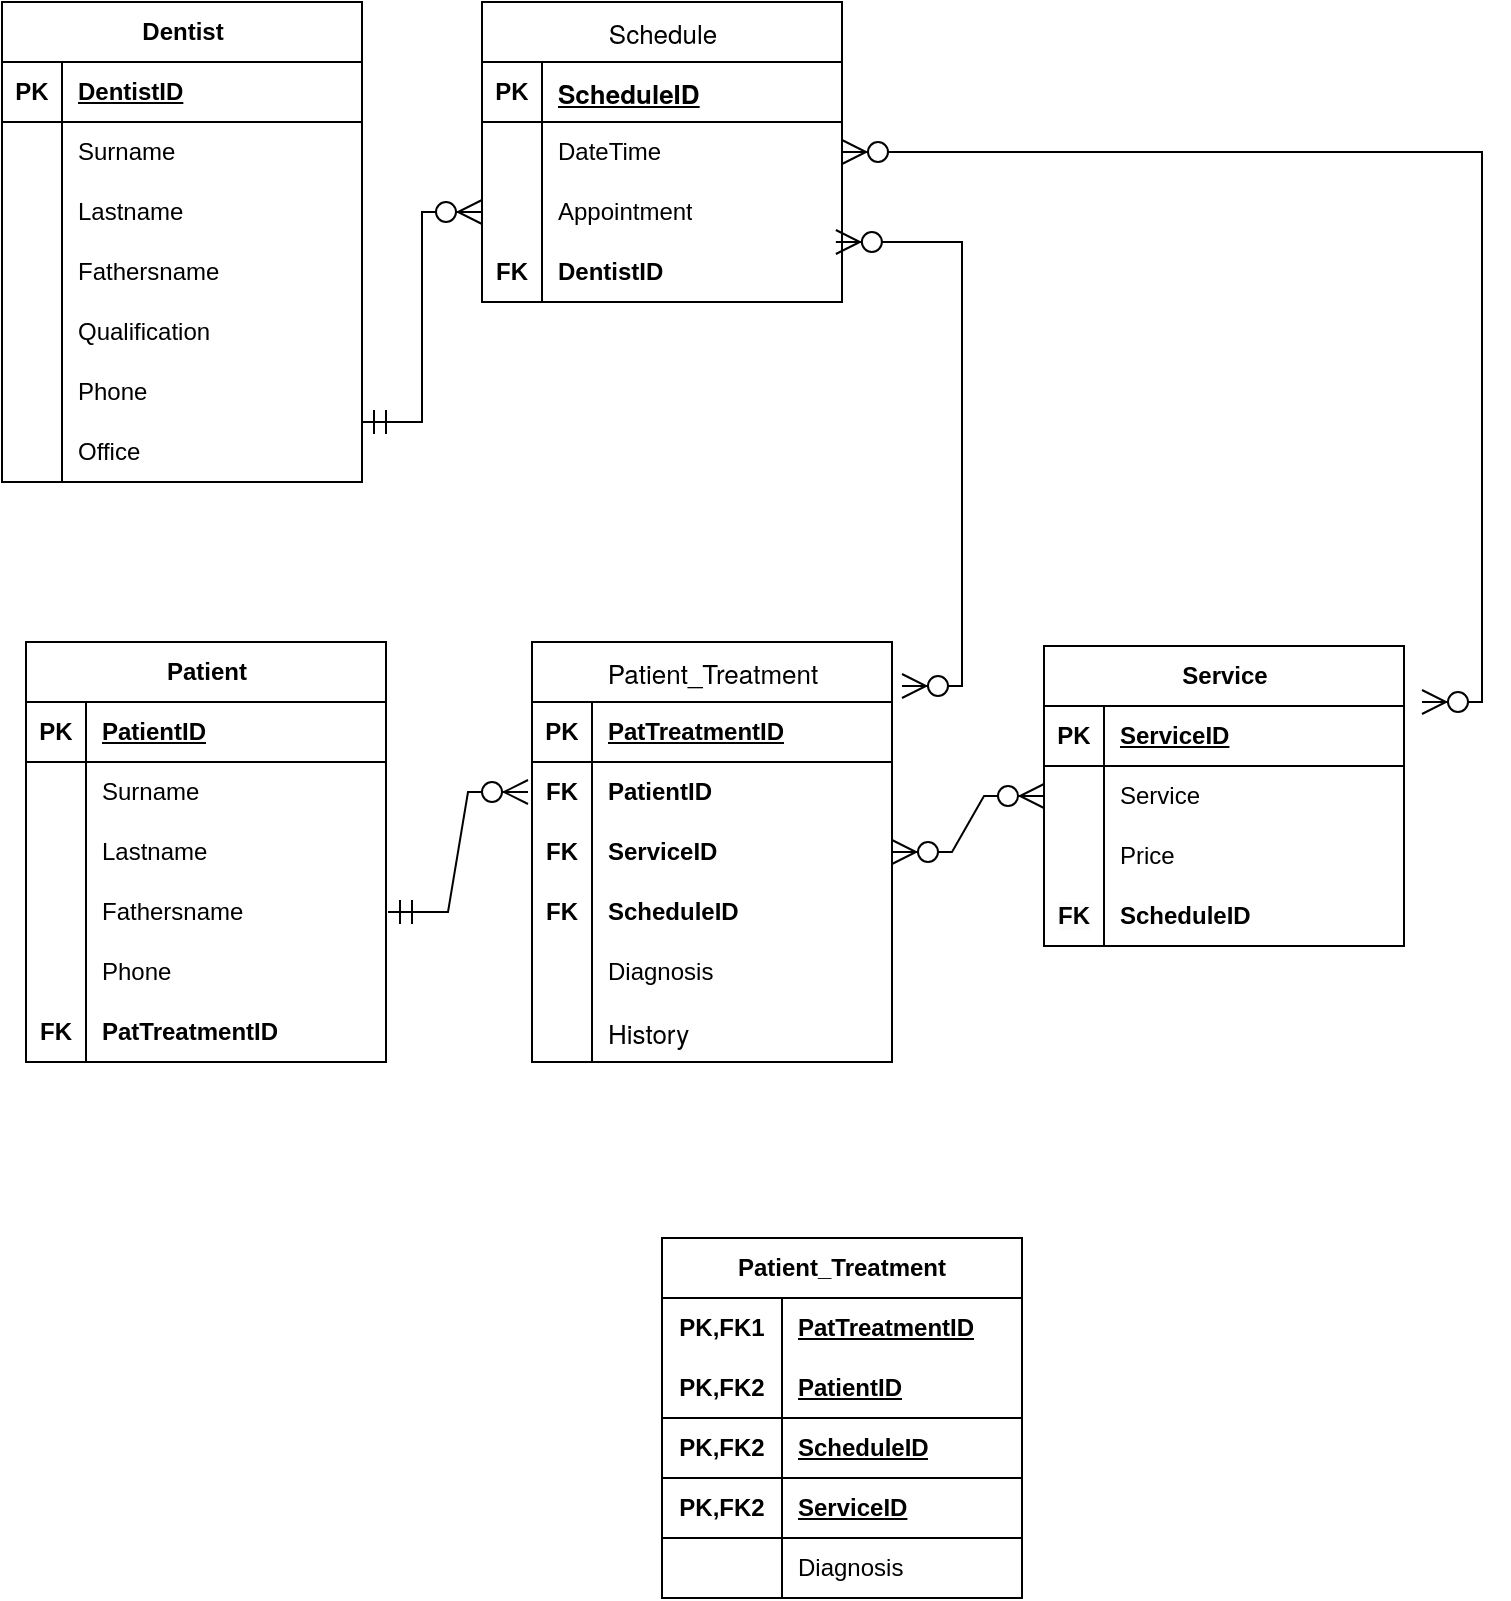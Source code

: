 <mxfile version="22.0.4" type="github">
  <diagram name="Страница — 1" id="Ebe-Ahr33CRT_PgTMFy0">
    <mxGraphModel dx="784" dy="837" grid="1" gridSize="10" guides="1" tooltips="1" connect="1" arrows="1" fold="1" page="1" pageScale="1" pageWidth="827" pageHeight="1169" math="0" shadow="0">
      <root>
        <mxCell id="0" />
        <mxCell id="1" parent="0" />
        <mxCell id="jtvcUQ_HXfBzTK0CQFtb-1" value="Dentist" style="shape=table;startSize=30;container=1;collapsible=1;childLayout=tableLayout;fixedRows=1;rowLines=0;fontStyle=1;align=center;resizeLast=1;html=1;" parent="1" vertex="1">
          <mxGeometry x="50" y="40" width="180" height="240" as="geometry" />
        </mxCell>
        <mxCell id="jtvcUQ_HXfBzTK0CQFtb-2" value="" style="shape=tableRow;horizontal=0;startSize=0;swimlaneHead=0;swimlaneBody=0;fillColor=none;collapsible=0;dropTarget=0;points=[[0,0.5],[1,0.5]];portConstraint=eastwest;top=0;left=0;right=0;bottom=1;" parent="jtvcUQ_HXfBzTK0CQFtb-1" vertex="1">
          <mxGeometry y="30" width="180" height="30" as="geometry" />
        </mxCell>
        <mxCell id="jtvcUQ_HXfBzTK0CQFtb-3" value="PK" style="shape=partialRectangle;connectable=0;fillColor=none;top=0;left=0;bottom=0;right=0;fontStyle=1;overflow=hidden;whiteSpace=wrap;html=1;" parent="jtvcUQ_HXfBzTK0CQFtb-2" vertex="1">
          <mxGeometry width="30" height="30" as="geometry">
            <mxRectangle width="30" height="30" as="alternateBounds" />
          </mxGeometry>
        </mxCell>
        <mxCell id="jtvcUQ_HXfBzTK0CQFtb-4" value="DentistID" style="shape=partialRectangle;connectable=0;fillColor=none;top=0;left=0;bottom=0;right=0;align=left;spacingLeft=6;fontStyle=5;overflow=hidden;whiteSpace=wrap;html=1;" parent="jtvcUQ_HXfBzTK0CQFtb-2" vertex="1">
          <mxGeometry x="30" width="150" height="30" as="geometry">
            <mxRectangle width="150" height="30" as="alternateBounds" />
          </mxGeometry>
        </mxCell>
        <mxCell id="jtvcUQ_HXfBzTK0CQFtb-5" value="" style="shape=tableRow;horizontal=0;startSize=0;swimlaneHead=0;swimlaneBody=0;fillColor=none;collapsible=0;dropTarget=0;points=[[0,0.5],[1,0.5]];portConstraint=eastwest;top=0;left=0;right=0;bottom=0;" parent="jtvcUQ_HXfBzTK0CQFtb-1" vertex="1">
          <mxGeometry y="60" width="180" height="30" as="geometry" />
        </mxCell>
        <mxCell id="jtvcUQ_HXfBzTK0CQFtb-6" value="" style="shape=partialRectangle;connectable=0;fillColor=none;top=0;left=0;bottom=0;right=0;editable=1;overflow=hidden;whiteSpace=wrap;html=1;" parent="jtvcUQ_HXfBzTK0CQFtb-5" vertex="1">
          <mxGeometry width="30" height="30" as="geometry">
            <mxRectangle width="30" height="30" as="alternateBounds" />
          </mxGeometry>
        </mxCell>
        <mxCell id="jtvcUQ_HXfBzTK0CQFtb-7" value="Surname" style="shape=partialRectangle;connectable=0;fillColor=none;top=0;left=0;bottom=0;right=0;align=left;spacingLeft=6;overflow=hidden;whiteSpace=wrap;html=1;" parent="jtvcUQ_HXfBzTK0CQFtb-5" vertex="1">
          <mxGeometry x="30" width="150" height="30" as="geometry">
            <mxRectangle width="150" height="30" as="alternateBounds" />
          </mxGeometry>
        </mxCell>
        <mxCell id="jtvcUQ_HXfBzTK0CQFtb-8" value="" style="shape=tableRow;horizontal=0;startSize=0;swimlaneHead=0;swimlaneBody=0;fillColor=none;collapsible=0;dropTarget=0;points=[[0,0.5],[1,0.5]];portConstraint=eastwest;top=0;left=0;right=0;bottom=0;" parent="jtvcUQ_HXfBzTK0CQFtb-1" vertex="1">
          <mxGeometry y="90" width="180" height="30" as="geometry" />
        </mxCell>
        <mxCell id="jtvcUQ_HXfBzTK0CQFtb-9" value="" style="shape=partialRectangle;connectable=0;fillColor=none;top=0;left=0;bottom=0;right=0;editable=1;overflow=hidden;whiteSpace=wrap;html=1;" parent="jtvcUQ_HXfBzTK0CQFtb-8" vertex="1">
          <mxGeometry width="30" height="30" as="geometry">
            <mxRectangle width="30" height="30" as="alternateBounds" />
          </mxGeometry>
        </mxCell>
        <mxCell id="jtvcUQ_HXfBzTK0CQFtb-10" value="Lastname" style="shape=partialRectangle;connectable=0;fillColor=none;top=0;left=0;bottom=0;right=0;align=left;spacingLeft=6;overflow=hidden;whiteSpace=wrap;html=1;" parent="jtvcUQ_HXfBzTK0CQFtb-8" vertex="1">
          <mxGeometry x="30" width="150" height="30" as="geometry">
            <mxRectangle width="150" height="30" as="alternateBounds" />
          </mxGeometry>
        </mxCell>
        <mxCell id="jtvcUQ_HXfBzTK0CQFtb-11" value="" style="shape=tableRow;horizontal=0;startSize=0;swimlaneHead=0;swimlaneBody=0;fillColor=none;collapsible=0;dropTarget=0;points=[[0,0.5],[1,0.5]];portConstraint=eastwest;top=0;left=0;right=0;bottom=0;" parent="jtvcUQ_HXfBzTK0CQFtb-1" vertex="1">
          <mxGeometry y="120" width="180" height="30" as="geometry" />
        </mxCell>
        <mxCell id="jtvcUQ_HXfBzTK0CQFtb-12" value="" style="shape=partialRectangle;connectable=0;fillColor=none;top=0;left=0;bottom=0;right=0;editable=1;overflow=hidden;whiteSpace=wrap;html=1;" parent="jtvcUQ_HXfBzTK0CQFtb-11" vertex="1">
          <mxGeometry width="30" height="30" as="geometry">
            <mxRectangle width="30" height="30" as="alternateBounds" />
          </mxGeometry>
        </mxCell>
        <mxCell id="jtvcUQ_HXfBzTK0CQFtb-13" value="Fathersname" style="shape=partialRectangle;connectable=0;fillColor=none;top=0;left=0;bottom=0;right=0;align=left;spacingLeft=6;overflow=hidden;whiteSpace=wrap;html=1;" parent="jtvcUQ_HXfBzTK0CQFtb-11" vertex="1">
          <mxGeometry x="30" width="150" height="30" as="geometry">
            <mxRectangle width="150" height="30" as="alternateBounds" />
          </mxGeometry>
        </mxCell>
        <mxCell id="jtvcUQ_HXfBzTK0CQFtb-14" value="" style="shape=tableRow;horizontal=0;startSize=0;swimlaneHead=0;swimlaneBody=0;fillColor=none;collapsible=0;dropTarget=0;points=[[0,0.5],[1,0.5]];portConstraint=eastwest;top=0;left=0;right=0;bottom=0;" parent="jtvcUQ_HXfBzTK0CQFtb-1" vertex="1">
          <mxGeometry y="150" width="180" height="30" as="geometry" />
        </mxCell>
        <mxCell id="jtvcUQ_HXfBzTK0CQFtb-15" value="" style="shape=partialRectangle;connectable=0;fillColor=none;top=0;left=0;bottom=0;right=0;editable=1;overflow=hidden;whiteSpace=wrap;html=1;" parent="jtvcUQ_HXfBzTK0CQFtb-14" vertex="1">
          <mxGeometry width="30" height="30" as="geometry">
            <mxRectangle width="30" height="30" as="alternateBounds" />
          </mxGeometry>
        </mxCell>
        <mxCell id="jtvcUQ_HXfBzTK0CQFtb-16" value="Qualification" style="shape=partialRectangle;connectable=0;fillColor=none;top=0;left=0;bottom=0;right=0;align=left;spacingLeft=6;overflow=hidden;whiteSpace=wrap;html=1;" parent="jtvcUQ_HXfBzTK0CQFtb-14" vertex="1">
          <mxGeometry x="30" width="150" height="30" as="geometry">
            <mxRectangle width="150" height="30" as="alternateBounds" />
          </mxGeometry>
        </mxCell>
        <mxCell id="jtvcUQ_HXfBzTK0CQFtb-33" value="" style="shape=tableRow;horizontal=0;startSize=0;swimlaneHead=0;swimlaneBody=0;fillColor=none;collapsible=0;dropTarget=0;points=[[0,0.5],[1,0.5]];portConstraint=eastwest;top=0;left=0;right=0;bottom=0;" parent="jtvcUQ_HXfBzTK0CQFtb-1" vertex="1">
          <mxGeometry y="180" width="180" height="30" as="geometry" />
        </mxCell>
        <mxCell id="jtvcUQ_HXfBzTK0CQFtb-34" value="" style="shape=partialRectangle;connectable=0;fillColor=none;top=0;left=0;bottom=0;right=0;editable=1;overflow=hidden;whiteSpace=wrap;html=1;" parent="jtvcUQ_HXfBzTK0CQFtb-33" vertex="1">
          <mxGeometry width="30" height="30" as="geometry">
            <mxRectangle width="30" height="30" as="alternateBounds" />
          </mxGeometry>
        </mxCell>
        <mxCell id="jtvcUQ_HXfBzTK0CQFtb-35" value="Phone" style="shape=partialRectangle;connectable=0;fillColor=none;top=0;left=0;bottom=0;right=0;align=left;spacingLeft=6;overflow=hidden;whiteSpace=wrap;html=1;" parent="jtvcUQ_HXfBzTK0CQFtb-33" vertex="1">
          <mxGeometry x="30" width="150" height="30" as="geometry">
            <mxRectangle width="150" height="30" as="alternateBounds" />
          </mxGeometry>
        </mxCell>
        <mxCell id="jtvcUQ_HXfBzTK0CQFtb-49" value="" style="shape=tableRow;horizontal=0;startSize=0;swimlaneHead=0;swimlaneBody=0;fillColor=none;collapsible=0;dropTarget=0;points=[[0,0.5],[1,0.5]];portConstraint=eastwest;top=0;left=0;right=0;bottom=0;" parent="jtvcUQ_HXfBzTK0CQFtb-1" vertex="1">
          <mxGeometry y="210" width="180" height="30" as="geometry" />
        </mxCell>
        <mxCell id="jtvcUQ_HXfBzTK0CQFtb-50" value="" style="shape=partialRectangle;connectable=0;fillColor=none;top=0;left=0;bottom=0;right=0;editable=1;overflow=hidden;whiteSpace=wrap;html=1;" parent="jtvcUQ_HXfBzTK0CQFtb-49" vertex="1">
          <mxGeometry width="30" height="30" as="geometry">
            <mxRectangle width="30" height="30" as="alternateBounds" />
          </mxGeometry>
        </mxCell>
        <mxCell id="jtvcUQ_HXfBzTK0CQFtb-51" value="Office" style="shape=partialRectangle;connectable=0;fillColor=none;top=0;left=0;bottom=0;right=0;align=left;spacingLeft=6;overflow=hidden;whiteSpace=wrap;html=1;" parent="jtvcUQ_HXfBzTK0CQFtb-49" vertex="1">
          <mxGeometry x="30" width="150" height="30" as="geometry">
            <mxRectangle width="150" height="30" as="alternateBounds" />
          </mxGeometry>
        </mxCell>
        <mxCell id="jtvcUQ_HXfBzTK0CQFtb-52" value="Patient" style="shape=table;startSize=30;container=1;collapsible=1;childLayout=tableLayout;fixedRows=1;rowLines=0;fontStyle=1;align=center;resizeLast=1;html=1;" parent="1" vertex="1">
          <mxGeometry x="62" y="360" width="180" height="210" as="geometry" />
        </mxCell>
        <mxCell id="jtvcUQ_HXfBzTK0CQFtb-53" value="" style="shape=tableRow;horizontal=0;startSize=0;swimlaneHead=0;swimlaneBody=0;fillColor=none;collapsible=0;dropTarget=0;points=[[0,0.5],[1,0.5]];portConstraint=eastwest;top=0;left=0;right=0;bottom=1;" parent="jtvcUQ_HXfBzTK0CQFtb-52" vertex="1">
          <mxGeometry y="30" width="180" height="30" as="geometry" />
        </mxCell>
        <mxCell id="jtvcUQ_HXfBzTK0CQFtb-54" value="PK" style="shape=partialRectangle;connectable=0;fillColor=none;top=0;left=0;bottom=0;right=0;fontStyle=1;overflow=hidden;whiteSpace=wrap;html=1;" parent="jtvcUQ_HXfBzTK0CQFtb-53" vertex="1">
          <mxGeometry width="30" height="30" as="geometry">
            <mxRectangle width="30" height="30" as="alternateBounds" />
          </mxGeometry>
        </mxCell>
        <mxCell id="jtvcUQ_HXfBzTK0CQFtb-55" value="PatientID" style="shape=partialRectangle;connectable=0;fillColor=none;top=0;left=0;bottom=0;right=0;align=left;spacingLeft=6;fontStyle=5;overflow=hidden;whiteSpace=wrap;html=1;" parent="jtvcUQ_HXfBzTK0CQFtb-53" vertex="1">
          <mxGeometry x="30" width="150" height="30" as="geometry">
            <mxRectangle width="150" height="30" as="alternateBounds" />
          </mxGeometry>
        </mxCell>
        <mxCell id="jtvcUQ_HXfBzTK0CQFtb-56" value="" style="shape=tableRow;horizontal=0;startSize=0;swimlaneHead=0;swimlaneBody=0;fillColor=none;collapsible=0;dropTarget=0;points=[[0,0.5],[1,0.5]];portConstraint=eastwest;top=0;left=0;right=0;bottom=0;" parent="jtvcUQ_HXfBzTK0CQFtb-52" vertex="1">
          <mxGeometry y="60" width="180" height="30" as="geometry" />
        </mxCell>
        <mxCell id="jtvcUQ_HXfBzTK0CQFtb-57" value="" style="shape=partialRectangle;connectable=0;fillColor=none;top=0;left=0;bottom=0;right=0;editable=1;overflow=hidden;whiteSpace=wrap;html=1;" parent="jtvcUQ_HXfBzTK0CQFtb-56" vertex="1">
          <mxGeometry width="30" height="30" as="geometry">
            <mxRectangle width="30" height="30" as="alternateBounds" />
          </mxGeometry>
        </mxCell>
        <mxCell id="jtvcUQ_HXfBzTK0CQFtb-58" value="Surname" style="shape=partialRectangle;connectable=0;fillColor=none;top=0;left=0;bottom=0;right=0;align=left;spacingLeft=6;overflow=hidden;whiteSpace=wrap;html=1;" parent="jtvcUQ_HXfBzTK0CQFtb-56" vertex="1">
          <mxGeometry x="30" width="150" height="30" as="geometry">
            <mxRectangle width="150" height="30" as="alternateBounds" />
          </mxGeometry>
        </mxCell>
        <mxCell id="jtvcUQ_HXfBzTK0CQFtb-59" value="" style="shape=tableRow;horizontal=0;startSize=0;swimlaneHead=0;swimlaneBody=0;fillColor=none;collapsible=0;dropTarget=0;points=[[0,0.5],[1,0.5]];portConstraint=eastwest;top=0;left=0;right=0;bottom=0;" parent="jtvcUQ_HXfBzTK0CQFtb-52" vertex="1">
          <mxGeometry y="90" width="180" height="30" as="geometry" />
        </mxCell>
        <mxCell id="jtvcUQ_HXfBzTK0CQFtb-60" value="" style="shape=partialRectangle;connectable=0;fillColor=none;top=0;left=0;bottom=0;right=0;editable=1;overflow=hidden;whiteSpace=wrap;html=1;" parent="jtvcUQ_HXfBzTK0CQFtb-59" vertex="1">
          <mxGeometry width="30" height="30" as="geometry">
            <mxRectangle width="30" height="30" as="alternateBounds" />
          </mxGeometry>
        </mxCell>
        <mxCell id="jtvcUQ_HXfBzTK0CQFtb-61" value="Lastname" style="shape=partialRectangle;connectable=0;fillColor=none;top=0;left=0;bottom=0;right=0;align=left;spacingLeft=6;overflow=hidden;whiteSpace=wrap;html=1;" parent="jtvcUQ_HXfBzTK0CQFtb-59" vertex="1">
          <mxGeometry x="30" width="150" height="30" as="geometry">
            <mxRectangle width="150" height="30" as="alternateBounds" />
          </mxGeometry>
        </mxCell>
        <mxCell id="jtvcUQ_HXfBzTK0CQFtb-62" value="" style="shape=tableRow;horizontal=0;startSize=0;swimlaneHead=0;swimlaneBody=0;fillColor=none;collapsible=0;dropTarget=0;points=[[0,0.5],[1,0.5]];portConstraint=eastwest;top=0;left=0;right=0;bottom=0;" parent="jtvcUQ_HXfBzTK0CQFtb-52" vertex="1">
          <mxGeometry y="120" width="180" height="30" as="geometry" />
        </mxCell>
        <mxCell id="jtvcUQ_HXfBzTK0CQFtb-63" value="" style="shape=partialRectangle;connectable=0;fillColor=none;top=0;left=0;bottom=0;right=0;editable=1;overflow=hidden;whiteSpace=wrap;html=1;" parent="jtvcUQ_HXfBzTK0CQFtb-62" vertex="1">
          <mxGeometry width="30" height="30" as="geometry">
            <mxRectangle width="30" height="30" as="alternateBounds" />
          </mxGeometry>
        </mxCell>
        <mxCell id="jtvcUQ_HXfBzTK0CQFtb-64" value="Fathersname" style="shape=partialRectangle;connectable=0;fillColor=none;top=0;left=0;bottom=0;right=0;align=left;spacingLeft=6;overflow=hidden;whiteSpace=wrap;html=1;" parent="jtvcUQ_HXfBzTK0CQFtb-62" vertex="1">
          <mxGeometry x="30" width="150" height="30" as="geometry">
            <mxRectangle width="150" height="30" as="alternateBounds" />
          </mxGeometry>
        </mxCell>
        <mxCell id="jtvcUQ_HXfBzTK0CQFtb-66" value="" style="shape=tableRow;horizontal=0;startSize=0;swimlaneHead=0;swimlaneBody=0;fillColor=none;collapsible=0;dropTarget=0;points=[[0,0.5],[1,0.5]];portConstraint=eastwest;top=0;left=0;right=0;bottom=0;" parent="jtvcUQ_HXfBzTK0CQFtb-52" vertex="1">
          <mxGeometry y="150" width="180" height="30" as="geometry" />
        </mxCell>
        <mxCell id="jtvcUQ_HXfBzTK0CQFtb-67" value="" style="shape=partialRectangle;connectable=0;fillColor=none;top=0;left=0;bottom=0;right=0;editable=1;overflow=hidden;whiteSpace=wrap;html=1;" parent="jtvcUQ_HXfBzTK0CQFtb-66" vertex="1">
          <mxGeometry width="30" height="30" as="geometry">
            <mxRectangle width="30" height="30" as="alternateBounds" />
          </mxGeometry>
        </mxCell>
        <mxCell id="jtvcUQ_HXfBzTK0CQFtb-68" value="Phone" style="shape=partialRectangle;connectable=0;fillColor=none;top=0;left=0;bottom=0;right=0;align=left;spacingLeft=6;overflow=hidden;whiteSpace=wrap;html=1;" parent="jtvcUQ_HXfBzTK0CQFtb-66" vertex="1">
          <mxGeometry x="30" width="150" height="30" as="geometry">
            <mxRectangle width="150" height="30" as="alternateBounds" />
          </mxGeometry>
        </mxCell>
        <mxCell id="jtvcUQ_HXfBzTK0CQFtb-116" value="" style="shape=tableRow;horizontal=0;startSize=0;swimlaneHead=0;swimlaneBody=0;fillColor=none;collapsible=0;dropTarget=0;points=[[0,0.5],[1,0.5]];portConstraint=eastwest;top=0;left=0;right=0;bottom=0;" parent="jtvcUQ_HXfBzTK0CQFtb-52" vertex="1">
          <mxGeometry y="180" width="180" height="30" as="geometry" />
        </mxCell>
        <mxCell id="jtvcUQ_HXfBzTK0CQFtb-117" value="FK" style="shape=partialRectangle;connectable=0;fillColor=none;top=0;left=0;bottom=0;right=0;editable=1;overflow=hidden;whiteSpace=wrap;html=1;fontStyle=1" parent="jtvcUQ_HXfBzTK0CQFtb-116" vertex="1">
          <mxGeometry width="30" height="30" as="geometry">
            <mxRectangle width="30" height="30" as="alternateBounds" />
          </mxGeometry>
        </mxCell>
        <mxCell id="jtvcUQ_HXfBzTK0CQFtb-118" value="PatTreatmentID" style="shape=partialRectangle;connectable=0;fillColor=none;top=0;left=0;bottom=0;right=0;align=left;spacingLeft=6;overflow=hidden;whiteSpace=wrap;html=1;fontStyle=1" parent="jtvcUQ_HXfBzTK0CQFtb-116" vertex="1">
          <mxGeometry x="30" width="150" height="30" as="geometry">
            <mxRectangle width="150" height="30" as="alternateBounds" />
          </mxGeometry>
        </mxCell>
        <mxCell id="jtvcUQ_HXfBzTK0CQFtb-36" value="&lt;p style=&quot;margin: 0px; font-weight: normal; font-stretch: normal; font-size: 13px; line-height: normal; font-family: &amp;quot;Helvetica Neue&amp;quot;;&quot;&gt;Schedule&lt;/p&gt;" style="shape=table;startSize=30;container=1;collapsible=1;childLayout=tableLayout;fixedRows=1;rowLines=0;fontStyle=1;align=center;resizeLast=1;html=1;" parent="1" vertex="1">
          <mxGeometry x="290" y="40" width="180" height="150" as="geometry" />
        </mxCell>
        <mxCell id="jtvcUQ_HXfBzTK0CQFtb-37" value="" style="shape=tableRow;horizontal=0;startSize=0;swimlaneHead=0;swimlaneBody=0;fillColor=none;collapsible=0;dropTarget=0;points=[[0,0.5],[1,0.5]];portConstraint=eastwest;top=0;left=0;right=0;bottom=1;" parent="jtvcUQ_HXfBzTK0CQFtb-36" vertex="1">
          <mxGeometry y="30" width="180" height="30" as="geometry" />
        </mxCell>
        <mxCell id="jtvcUQ_HXfBzTK0CQFtb-38" value="PK" style="shape=partialRectangle;connectable=0;fillColor=none;top=0;left=0;bottom=0;right=0;fontStyle=1;overflow=hidden;whiteSpace=wrap;html=1;" parent="jtvcUQ_HXfBzTK0CQFtb-37" vertex="1">
          <mxGeometry width="30" height="30" as="geometry">
            <mxRectangle width="30" height="30" as="alternateBounds" />
          </mxGeometry>
        </mxCell>
        <mxCell id="jtvcUQ_HXfBzTK0CQFtb-39" value="&lt;p style=&quot;margin: 0px; font-stretch: normal; font-size: 13px; line-height: normal; font-family: &amp;quot;Helvetica Neue&amp;quot;;&quot;&gt;ScheduleID&lt;/p&gt;" style="shape=partialRectangle;connectable=0;fillColor=none;top=0;left=0;bottom=0;right=0;align=left;spacingLeft=6;fontStyle=5;overflow=hidden;whiteSpace=wrap;html=1;" parent="jtvcUQ_HXfBzTK0CQFtb-37" vertex="1">
          <mxGeometry x="30" width="150" height="30" as="geometry">
            <mxRectangle width="150" height="30" as="alternateBounds" />
          </mxGeometry>
        </mxCell>
        <mxCell id="jtvcUQ_HXfBzTK0CQFtb-40" value="" style="shape=tableRow;horizontal=0;startSize=0;swimlaneHead=0;swimlaneBody=0;fillColor=none;collapsible=0;dropTarget=0;points=[[0,0.5],[1,0.5]];portConstraint=eastwest;top=0;left=0;right=0;bottom=0;" parent="jtvcUQ_HXfBzTK0CQFtb-36" vertex="1">
          <mxGeometry y="60" width="180" height="30" as="geometry" />
        </mxCell>
        <mxCell id="jtvcUQ_HXfBzTK0CQFtb-41" value="" style="shape=partialRectangle;connectable=0;fillColor=none;top=0;left=0;bottom=0;right=0;editable=1;overflow=hidden;whiteSpace=wrap;html=1;" parent="jtvcUQ_HXfBzTK0CQFtb-40" vertex="1">
          <mxGeometry width="30" height="30" as="geometry">
            <mxRectangle width="30" height="30" as="alternateBounds" />
          </mxGeometry>
        </mxCell>
        <mxCell id="jtvcUQ_HXfBzTK0CQFtb-42" value="DateTime" style="shape=partialRectangle;connectable=0;fillColor=none;top=0;left=0;bottom=0;right=0;align=left;spacingLeft=6;overflow=hidden;whiteSpace=wrap;html=1;" parent="jtvcUQ_HXfBzTK0CQFtb-40" vertex="1">
          <mxGeometry x="30" width="150" height="30" as="geometry">
            <mxRectangle width="150" height="30" as="alternateBounds" />
          </mxGeometry>
        </mxCell>
        <mxCell id="jtvcUQ_HXfBzTK0CQFtb-43" value="" style="shape=tableRow;horizontal=0;startSize=0;swimlaneHead=0;swimlaneBody=0;fillColor=none;collapsible=0;dropTarget=0;points=[[0,0.5],[1,0.5]];portConstraint=eastwest;top=0;left=0;right=0;bottom=0;" parent="jtvcUQ_HXfBzTK0CQFtb-36" vertex="1">
          <mxGeometry y="90" width="180" height="30" as="geometry" />
        </mxCell>
        <mxCell id="jtvcUQ_HXfBzTK0CQFtb-44" value="" style="shape=partialRectangle;connectable=0;fillColor=none;top=0;left=0;bottom=0;right=0;editable=1;overflow=hidden;whiteSpace=wrap;html=1;" parent="jtvcUQ_HXfBzTK0CQFtb-43" vertex="1">
          <mxGeometry width="30" height="30" as="geometry">
            <mxRectangle width="30" height="30" as="alternateBounds" />
          </mxGeometry>
        </mxCell>
        <mxCell id="jtvcUQ_HXfBzTK0CQFtb-45" value="Appointment" style="shape=partialRectangle;connectable=0;fillColor=none;top=0;left=0;bottom=0;right=0;align=left;spacingLeft=6;overflow=hidden;whiteSpace=wrap;html=1;" parent="jtvcUQ_HXfBzTK0CQFtb-43" vertex="1">
          <mxGeometry x="30" width="150" height="30" as="geometry">
            <mxRectangle width="150" height="30" as="alternateBounds" />
          </mxGeometry>
        </mxCell>
        <mxCell id="jtvcUQ_HXfBzTK0CQFtb-46" value="" style="shape=tableRow;horizontal=0;startSize=0;swimlaneHead=0;swimlaneBody=0;fillColor=none;collapsible=0;dropTarget=0;points=[[0,0.5],[1,0.5]];portConstraint=eastwest;top=0;left=0;right=0;bottom=0;" parent="jtvcUQ_HXfBzTK0CQFtb-36" vertex="1">
          <mxGeometry y="120" width="180" height="30" as="geometry" />
        </mxCell>
        <mxCell id="jtvcUQ_HXfBzTK0CQFtb-47" value="FK" style="shape=partialRectangle;connectable=0;fillColor=none;top=0;left=0;bottom=0;right=0;editable=1;overflow=hidden;whiteSpace=wrap;html=1;fontStyle=1" parent="jtvcUQ_HXfBzTK0CQFtb-46" vertex="1">
          <mxGeometry width="30" height="30" as="geometry">
            <mxRectangle width="30" height="30" as="alternateBounds" />
          </mxGeometry>
        </mxCell>
        <mxCell id="jtvcUQ_HXfBzTK0CQFtb-48" value="DentistID" style="shape=partialRectangle;connectable=0;fillColor=none;top=0;left=0;bottom=0;right=0;align=left;spacingLeft=6;overflow=hidden;whiteSpace=wrap;html=1;fontStyle=1" parent="jtvcUQ_HXfBzTK0CQFtb-46" vertex="1">
          <mxGeometry x="30" width="150" height="30" as="geometry">
            <mxRectangle width="150" height="30" as="alternateBounds" />
          </mxGeometry>
        </mxCell>
        <mxCell id="jtvcUQ_HXfBzTK0CQFtb-81" value="&lt;p style=&quot;margin: 0px; font-weight: normal; font-stretch: normal; font-size: 13px; line-height: normal; font-family: &amp;quot;Helvetica Neue&amp;quot;;&quot;&gt;Patient_Treatment&lt;/p&gt;" style="shape=table;startSize=30;container=1;collapsible=1;childLayout=tableLayout;fixedRows=1;rowLines=0;fontStyle=1;align=center;resizeLast=1;html=1;" parent="1" vertex="1">
          <mxGeometry x="315" y="360" width="180" height="210" as="geometry" />
        </mxCell>
        <mxCell id="jtvcUQ_HXfBzTK0CQFtb-82" value="" style="shape=tableRow;horizontal=0;startSize=0;swimlaneHead=0;swimlaneBody=0;fillColor=none;collapsible=0;dropTarget=0;points=[[0,0.5],[1,0.5]];portConstraint=eastwest;top=0;left=0;right=0;bottom=1;" parent="jtvcUQ_HXfBzTK0CQFtb-81" vertex="1">
          <mxGeometry y="30" width="180" height="30" as="geometry" />
        </mxCell>
        <mxCell id="jtvcUQ_HXfBzTK0CQFtb-83" value="PK" style="shape=partialRectangle;connectable=0;fillColor=none;top=0;left=0;bottom=0;right=0;fontStyle=1;overflow=hidden;whiteSpace=wrap;html=1;" parent="jtvcUQ_HXfBzTK0CQFtb-82" vertex="1">
          <mxGeometry width="30" height="30" as="geometry">
            <mxRectangle width="30" height="30" as="alternateBounds" />
          </mxGeometry>
        </mxCell>
        <mxCell id="jtvcUQ_HXfBzTK0CQFtb-84" value="PatTreatmentID" style="shape=partialRectangle;connectable=0;fillColor=none;top=0;left=0;bottom=0;right=0;align=left;spacingLeft=6;fontStyle=5;overflow=hidden;whiteSpace=wrap;html=1;" parent="jtvcUQ_HXfBzTK0CQFtb-82" vertex="1">
          <mxGeometry x="30" width="150" height="30" as="geometry">
            <mxRectangle width="150" height="30" as="alternateBounds" />
          </mxGeometry>
        </mxCell>
        <mxCell id="jtvcUQ_HXfBzTK0CQFtb-85" value="" style="shape=tableRow;horizontal=0;startSize=0;swimlaneHead=0;swimlaneBody=0;fillColor=none;collapsible=0;dropTarget=0;points=[[0,0.5],[1,0.5]];portConstraint=eastwest;top=0;left=0;right=0;bottom=0;" parent="jtvcUQ_HXfBzTK0CQFtb-81" vertex="1">
          <mxGeometry y="60" width="180" height="30" as="geometry" />
        </mxCell>
        <mxCell id="jtvcUQ_HXfBzTK0CQFtb-86" value="FK" style="shape=partialRectangle;connectable=0;fillColor=none;top=0;left=0;bottom=0;right=0;editable=1;overflow=hidden;whiteSpace=wrap;html=1;fontStyle=1" parent="jtvcUQ_HXfBzTK0CQFtb-85" vertex="1">
          <mxGeometry width="30" height="30" as="geometry">
            <mxRectangle width="30" height="30" as="alternateBounds" />
          </mxGeometry>
        </mxCell>
        <mxCell id="jtvcUQ_HXfBzTK0CQFtb-87" value="PatientID" style="shape=partialRectangle;connectable=0;fillColor=none;top=0;left=0;bottom=0;right=0;align=left;spacingLeft=6;overflow=hidden;whiteSpace=wrap;html=1;fontStyle=1" parent="jtvcUQ_HXfBzTK0CQFtb-85" vertex="1">
          <mxGeometry x="30" width="150" height="30" as="geometry">
            <mxRectangle width="150" height="30" as="alternateBounds" />
          </mxGeometry>
        </mxCell>
        <mxCell id="jtvcUQ_HXfBzTK0CQFtb-88" value="" style="shape=tableRow;horizontal=0;startSize=0;swimlaneHead=0;swimlaneBody=0;fillColor=none;collapsible=0;dropTarget=0;points=[[0,0.5],[1,0.5]];portConstraint=eastwest;top=0;left=0;right=0;bottom=0;" parent="jtvcUQ_HXfBzTK0CQFtb-81" vertex="1">
          <mxGeometry y="90" width="180" height="30" as="geometry" />
        </mxCell>
        <mxCell id="jtvcUQ_HXfBzTK0CQFtb-89" value="FK" style="shape=partialRectangle;connectable=0;fillColor=none;top=0;left=0;bottom=0;right=0;editable=1;overflow=hidden;whiteSpace=wrap;html=1;fontStyle=1" parent="jtvcUQ_HXfBzTK0CQFtb-88" vertex="1">
          <mxGeometry width="30" height="30" as="geometry">
            <mxRectangle width="30" height="30" as="alternateBounds" />
          </mxGeometry>
        </mxCell>
        <mxCell id="jtvcUQ_HXfBzTK0CQFtb-90" value="ServiceID" style="shape=partialRectangle;connectable=0;fillColor=none;top=0;left=0;bottom=0;right=0;align=left;spacingLeft=6;overflow=hidden;whiteSpace=wrap;html=1;fontStyle=1" parent="jtvcUQ_HXfBzTK0CQFtb-88" vertex="1">
          <mxGeometry x="30" width="150" height="30" as="geometry">
            <mxRectangle width="150" height="30" as="alternateBounds" />
          </mxGeometry>
        </mxCell>
        <mxCell id="jtvcUQ_HXfBzTK0CQFtb-94" value="" style="shape=tableRow;horizontal=0;startSize=0;swimlaneHead=0;swimlaneBody=0;fillColor=none;collapsible=0;dropTarget=0;points=[[0,0.5],[1,0.5]];portConstraint=eastwest;top=0;left=0;right=0;bottom=0;" parent="jtvcUQ_HXfBzTK0CQFtb-81" vertex="1">
          <mxGeometry y="120" width="180" height="30" as="geometry" />
        </mxCell>
        <mxCell id="jtvcUQ_HXfBzTK0CQFtb-95" value="FK" style="shape=partialRectangle;connectable=0;fillColor=none;top=0;left=0;bottom=0;right=0;editable=1;overflow=hidden;whiteSpace=wrap;html=1;fontStyle=1" parent="jtvcUQ_HXfBzTK0CQFtb-94" vertex="1">
          <mxGeometry width="30" height="30" as="geometry">
            <mxRectangle width="30" height="30" as="alternateBounds" />
          </mxGeometry>
        </mxCell>
        <mxCell id="jtvcUQ_HXfBzTK0CQFtb-96" value="ScheduleID" style="shape=partialRectangle;connectable=0;fillColor=none;top=0;left=0;bottom=0;right=0;align=left;spacingLeft=6;overflow=hidden;whiteSpace=wrap;html=1;fontStyle=1" parent="jtvcUQ_HXfBzTK0CQFtb-94" vertex="1">
          <mxGeometry x="30" width="150" height="30" as="geometry">
            <mxRectangle width="150" height="30" as="alternateBounds" />
          </mxGeometry>
        </mxCell>
        <mxCell id="jtvcUQ_HXfBzTK0CQFtb-97" value="" style="shape=tableRow;horizontal=0;startSize=0;swimlaneHead=0;swimlaneBody=0;fillColor=none;collapsible=0;dropTarget=0;points=[[0,0.5],[1,0.5]];portConstraint=eastwest;top=0;left=0;right=0;bottom=0;" parent="jtvcUQ_HXfBzTK0CQFtb-81" vertex="1">
          <mxGeometry y="150" width="180" height="30" as="geometry" />
        </mxCell>
        <mxCell id="jtvcUQ_HXfBzTK0CQFtb-98" value="" style="shape=partialRectangle;connectable=0;fillColor=none;top=0;left=0;bottom=0;right=0;editable=1;overflow=hidden;whiteSpace=wrap;html=1;fontStyle=1" parent="jtvcUQ_HXfBzTK0CQFtb-97" vertex="1">
          <mxGeometry width="30" height="30" as="geometry">
            <mxRectangle width="30" height="30" as="alternateBounds" />
          </mxGeometry>
        </mxCell>
        <mxCell id="jtvcUQ_HXfBzTK0CQFtb-99" value="Diagnosis" style="shape=partialRectangle;connectable=0;fillColor=none;top=0;left=0;bottom=0;right=0;align=left;spacingLeft=6;overflow=hidden;whiteSpace=wrap;html=1;fontStyle=0" parent="jtvcUQ_HXfBzTK0CQFtb-97" vertex="1">
          <mxGeometry x="30" width="150" height="30" as="geometry">
            <mxRectangle width="150" height="30" as="alternateBounds" />
          </mxGeometry>
        </mxCell>
        <mxCell id="RHsVEgG_g3UEWOTeVKvb-1" value="" style="shape=tableRow;horizontal=0;startSize=0;swimlaneHead=0;swimlaneBody=0;fillColor=none;collapsible=0;dropTarget=0;points=[[0,0.5],[1,0.5]];portConstraint=eastwest;top=0;left=0;right=0;bottom=0;" vertex="1" parent="jtvcUQ_HXfBzTK0CQFtb-81">
          <mxGeometry y="180" width="180" height="30" as="geometry" />
        </mxCell>
        <mxCell id="RHsVEgG_g3UEWOTeVKvb-2" value="" style="shape=partialRectangle;connectable=0;fillColor=none;top=0;left=0;bottom=0;right=0;editable=1;overflow=hidden;whiteSpace=wrap;html=1;fontStyle=1" vertex="1" parent="RHsVEgG_g3UEWOTeVKvb-1">
          <mxGeometry width="30" height="30" as="geometry">
            <mxRectangle width="30" height="30" as="alternateBounds" />
          </mxGeometry>
        </mxCell>
        <mxCell id="RHsVEgG_g3UEWOTeVKvb-3" value="&lt;p style=&quot;margin: 0px; font-stretch: normal; font-size: 13px; line-height: normal; font-family: &amp;quot;Helvetica Neue&amp;quot;;&quot;&gt;History&lt;/p&gt;" style="shape=partialRectangle;connectable=0;fillColor=none;top=0;left=0;bottom=0;right=0;align=left;spacingLeft=6;overflow=hidden;whiteSpace=wrap;html=1;fontStyle=0" vertex="1" parent="RHsVEgG_g3UEWOTeVKvb-1">
          <mxGeometry x="30" width="150" height="30" as="geometry">
            <mxRectangle width="150" height="30" as="alternateBounds" />
          </mxGeometry>
        </mxCell>
        <mxCell id="jtvcUQ_HXfBzTK0CQFtb-119" value="Patient_Treatment" style="shape=table;startSize=30;container=1;collapsible=1;childLayout=tableLayout;fixedRows=1;rowLines=0;fontStyle=1;align=center;resizeLast=1;html=1;whiteSpace=wrap;" parent="1" vertex="1">
          <mxGeometry x="380" y="658" width="180" height="180" as="geometry" />
        </mxCell>
        <mxCell id="jtvcUQ_HXfBzTK0CQFtb-120" value="" style="shape=tableRow;horizontal=0;startSize=0;swimlaneHead=0;swimlaneBody=0;fillColor=none;collapsible=0;dropTarget=0;points=[[0,0.5],[1,0.5]];portConstraint=eastwest;top=0;left=0;right=0;bottom=0;html=1;" parent="jtvcUQ_HXfBzTK0CQFtb-119" vertex="1">
          <mxGeometry y="30" width="180" height="30" as="geometry" />
        </mxCell>
        <mxCell id="jtvcUQ_HXfBzTK0CQFtb-121" value="PK,FK1" style="shape=partialRectangle;connectable=0;fillColor=none;top=0;left=0;bottom=0;right=0;fontStyle=1;overflow=hidden;html=1;whiteSpace=wrap;" parent="jtvcUQ_HXfBzTK0CQFtb-120" vertex="1">
          <mxGeometry width="60" height="30" as="geometry">
            <mxRectangle width="60" height="30" as="alternateBounds" />
          </mxGeometry>
        </mxCell>
        <mxCell id="jtvcUQ_HXfBzTK0CQFtb-122" value="PatTreatmentID" style="shape=partialRectangle;connectable=0;fillColor=none;top=0;left=0;bottom=0;right=0;align=left;spacingLeft=6;fontStyle=5;overflow=hidden;html=1;whiteSpace=wrap;" parent="jtvcUQ_HXfBzTK0CQFtb-120" vertex="1">
          <mxGeometry x="60" width="120" height="30" as="geometry">
            <mxRectangle width="120" height="30" as="alternateBounds" />
          </mxGeometry>
        </mxCell>
        <mxCell id="jtvcUQ_HXfBzTK0CQFtb-123" value="" style="shape=tableRow;horizontal=0;startSize=0;swimlaneHead=0;swimlaneBody=0;fillColor=none;collapsible=0;dropTarget=0;points=[[0,0.5],[1,0.5]];portConstraint=eastwest;top=0;left=0;right=0;bottom=1;html=1;" parent="jtvcUQ_HXfBzTK0CQFtb-119" vertex="1">
          <mxGeometry y="60" width="180" height="30" as="geometry" />
        </mxCell>
        <mxCell id="jtvcUQ_HXfBzTK0CQFtb-124" value="PK,FK2" style="shape=partialRectangle;connectable=0;fillColor=none;top=0;left=0;bottom=0;right=0;fontStyle=1;overflow=hidden;html=1;whiteSpace=wrap;" parent="jtvcUQ_HXfBzTK0CQFtb-123" vertex="1">
          <mxGeometry width="60" height="30" as="geometry">
            <mxRectangle width="60" height="30" as="alternateBounds" />
          </mxGeometry>
        </mxCell>
        <mxCell id="jtvcUQ_HXfBzTK0CQFtb-125" value="PatientID" style="shape=partialRectangle;connectable=0;fillColor=none;top=0;left=0;bottom=0;right=0;align=left;spacingLeft=6;fontStyle=5;overflow=hidden;html=1;whiteSpace=wrap;" parent="jtvcUQ_HXfBzTK0CQFtb-123" vertex="1">
          <mxGeometry x="60" width="120" height="30" as="geometry">
            <mxRectangle width="120" height="30" as="alternateBounds" />
          </mxGeometry>
        </mxCell>
        <mxCell id="jtvcUQ_HXfBzTK0CQFtb-132" value="" style="shape=tableRow;horizontal=0;startSize=0;swimlaneHead=0;swimlaneBody=0;fillColor=none;collapsible=0;dropTarget=0;points=[[0,0.5],[1,0.5]];portConstraint=eastwest;top=0;left=0;right=0;bottom=1;html=1;" parent="jtvcUQ_HXfBzTK0CQFtb-119" vertex="1">
          <mxGeometry y="90" width="180" height="30" as="geometry" />
        </mxCell>
        <mxCell id="jtvcUQ_HXfBzTK0CQFtb-133" value="PK,FK2" style="shape=partialRectangle;connectable=0;fillColor=none;top=0;left=0;bottom=0;right=0;fontStyle=1;overflow=hidden;html=1;whiteSpace=wrap;" parent="jtvcUQ_HXfBzTK0CQFtb-132" vertex="1">
          <mxGeometry width="60" height="30" as="geometry">
            <mxRectangle width="60" height="30" as="alternateBounds" />
          </mxGeometry>
        </mxCell>
        <mxCell id="jtvcUQ_HXfBzTK0CQFtb-134" value="ScheduleID" style="shape=partialRectangle;connectable=0;fillColor=none;top=0;left=0;bottom=0;right=0;align=left;spacingLeft=6;fontStyle=5;overflow=hidden;html=1;whiteSpace=wrap;" parent="jtvcUQ_HXfBzTK0CQFtb-132" vertex="1">
          <mxGeometry x="60" width="120" height="30" as="geometry">
            <mxRectangle width="120" height="30" as="alternateBounds" />
          </mxGeometry>
        </mxCell>
        <mxCell id="jtvcUQ_HXfBzTK0CQFtb-135" value="" style="shape=tableRow;horizontal=0;startSize=0;swimlaneHead=0;swimlaneBody=0;fillColor=none;collapsible=0;dropTarget=0;points=[[0,0.5],[1,0.5]];portConstraint=eastwest;top=0;left=0;right=0;bottom=1;html=1;" parent="jtvcUQ_HXfBzTK0CQFtb-119" vertex="1">
          <mxGeometry y="120" width="180" height="30" as="geometry" />
        </mxCell>
        <mxCell id="jtvcUQ_HXfBzTK0CQFtb-136" value="PK,FK2" style="shape=partialRectangle;connectable=0;fillColor=none;top=0;left=0;bottom=0;right=0;fontStyle=1;overflow=hidden;html=1;whiteSpace=wrap;" parent="jtvcUQ_HXfBzTK0CQFtb-135" vertex="1">
          <mxGeometry width="60" height="30" as="geometry">
            <mxRectangle width="60" height="30" as="alternateBounds" />
          </mxGeometry>
        </mxCell>
        <mxCell id="jtvcUQ_HXfBzTK0CQFtb-137" value="ServiceID" style="shape=partialRectangle;connectable=0;fillColor=none;top=0;left=0;bottom=0;right=0;align=left;spacingLeft=6;fontStyle=5;overflow=hidden;html=1;whiteSpace=wrap;" parent="jtvcUQ_HXfBzTK0CQFtb-135" vertex="1">
          <mxGeometry x="60" width="120" height="30" as="geometry">
            <mxRectangle width="120" height="30" as="alternateBounds" />
          </mxGeometry>
        </mxCell>
        <mxCell id="jtvcUQ_HXfBzTK0CQFtb-138" value="" style="shape=tableRow;horizontal=0;startSize=0;swimlaneHead=0;swimlaneBody=0;fillColor=none;collapsible=0;dropTarget=0;points=[[0,0.5],[1,0.5]];portConstraint=eastwest;top=0;left=0;right=0;bottom=0;html=1;" parent="jtvcUQ_HXfBzTK0CQFtb-119" vertex="1">
          <mxGeometry y="150" width="180" height="30" as="geometry" />
        </mxCell>
        <mxCell id="jtvcUQ_HXfBzTK0CQFtb-139" value="" style="shape=partialRectangle;connectable=0;fillColor=none;top=0;left=0;bottom=0;right=0;editable=1;overflow=hidden;html=1;whiteSpace=wrap;" parent="jtvcUQ_HXfBzTK0CQFtb-138" vertex="1">
          <mxGeometry width="60" height="30" as="geometry">
            <mxRectangle width="60" height="30" as="alternateBounds" />
          </mxGeometry>
        </mxCell>
        <mxCell id="jtvcUQ_HXfBzTK0CQFtb-140" value="Diagnosis" style="shape=partialRectangle;connectable=0;fillColor=none;top=0;left=0;bottom=0;right=0;align=left;spacingLeft=6;overflow=hidden;html=1;whiteSpace=wrap;" parent="jtvcUQ_HXfBzTK0CQFtb-138" vertex="1">
          <mxGeometry x="60" width="120" height="30" as="geometry">
            <mxRectangle width="120" height="30" as="alternateBounds" />
          </mxGeometry>
        </mxCell>
        <mxCell id="jtvcUQ_HXfBzTK0CQFtb-142" value="" style="edgeStyle=entityRelationEdgeStyle;fontSize=12;html=1;endArrow=ERzeroToMany;startArrow=ERmandOne;rounded=0;endSize=10;startSize=10;entryX=0;entryY=0.5;entryDx=0;entryDy=0;" parent="1" target="jtvcUQ_HXfBzTK0CQFtb-43" edge="1">
          <mxGeometry width="100" height="100" relative="1" as="geometry">
            <mxPoint x="230" y="250" as="sourcePoint" />
            <mxPoint x="330" y="150" as="targetPoint" />
            <Array as="points">
              <mxPoint x="190" y="240" />
            </Array>
          </mxGeometry>
        </mxCell>
        <mxCell id="jtvcUQ_HXfBzTK0CQFtb-144" value="" style="edgeStyle=entityRelationEdgeStyle;fontSize=12;html=1;endArrow=ERzeroToMany;startArrow=ERmandOne;rounded=0;endSize=10;startSize=10;entryX=0;entryY=0.5;entryDx=0;entryDy=0;" parent="1" edge="1">
          <mxGeometry width="100" height="100" relative="1" as="geometry">
            <mxPoint x="243" y="495" as="sourcePoint" />
            <mxPoint x="313" y="435" as="targetPoint" />
            <Array as="points">
              <mxPoint x="203" y="485" />
              <mxPoint x="283" y="535" />
            </Array>
          </mxGeometry>
        </mxCell>
        <mxCell id="jtvcUQ_HXfBzTK0CQFtb-103" value="Service" style="shape=table;startSize=30;container=1;collapsible=1;childLayout=tableLayout;fixedRows=1;rowLines=0;fontStyle=1;align=center;resizeLast=1;html=1;" parent="1" vertex="1">
          <mxGeometry x="571" y="362" width="180" height="150" as="geometry" />
        </mxCell>
        <mxCell id="jtvcUQ_HXfBzTK0CQFtb-104" value="" style="shape=tableRow;horizontal=0;startSize=0;swimlaneHead=0;swimlaneBody=0;fillColor=none;collapsible=0;dropTarget=0;points=[[0,0.5],[1,0.5]];portConstraint=eastwest;top=0;left=0;right=0;bottom=1;" parent="jtvcUQ_HXfBzTK0CQFtb-103" vertex="1">
          <mxGeometry y="30" width="180" height="30" as="geometry" />
        </mxCell>
        <mxCell id="jtvcUQ_HXfBzTK0CQFtb-105" value="PK" style="shape=partialRectangle;connectable=0;fillColor=none;top=0;left=0;bottom=0;right=0;fontStyle=1;overflow=hidden;whiteSpace=wrap;html=1;" parent="jtvcUQ_HXfBzTK0CQFtb-104" vertex="1">
          <mxGeometry width="30" height="30" as="geometry">
            <mxRectangle width="30" height="30" as="alternateBounds" />
          </mxGeometry>
        </mxCell>
        <mxCell id="jtvcUQ_HXfBzTK0CQFtb-106" value="ServiceID" style="shape=partialRectangle;connectable=0;fillColor=none;top=0;left=0;bottom=0;right=0;align=left;spacingLeft=6;fontStyle=5;overflow=hidden;whiteSpace=wrap;html=1;" parent="jtvcUQ_HXfBzTK0CQFtb-104" vertex="1">
          <mxGeometry x="30" width="150" height="30" as="geometry">
            <mxRectangle width="150" height="30" as="alternateBounds" />
          </mxGeometry>
        </mxCell>
        <mxCell id="jtvcUQ_HXfBzTK0CQFtb-107" value="" style="shape=tableRow;horizontal=0;startSize=0;swimlaneHead=0;swimlaneBody=0;fillColor=none;collapsible=0;dropTarget=0;points=[[0,0.5],[1,0.5]];portConstraint=eastwest;top=0;left=0;right=0;bottom=0;" parent="jtvcUQ_HXfBzTK0CQFtb-103" vertex="1">
          <mxGeometry y="60" width="180" height="30" as="geometry" />
        </mxCell>
        <mxCell id="jtvcUQ_HXfBzTK0CQFtb-108" value="" style="shape=partialRectangle;connectable=0;fillColor=none;top=0;left=0;bottom=0;right=0;editable=1;overflow=hidden;whiteSpace=wrap;html=1;" parent="jtvcUQ_HXfBzTK0CQFtb-107" vertex="1">
          <mxGeometry width="30" height="30" as="geometry">
            <mxRectangle width="30" height="30" as="alternateBounds" />
          </mxGeometry>
        </mxCell>
        <mxCell id="jtvcUQ_HXfBzTK0CQFtb-109" value="Service" style="shape=partialRectangle;connectable=0;fillColor=none;top=0;left=0;bottom=0;right=0;align=left;spacingLeft=6;overflow=hidden;whiteSpace=wrap;html=1;" parent="jtvcUQ_HXfBzTK0CQFtb-107" vertex="1">
          <mxGeometry x="30" width="150" height="30" as="geometry">
            <mxRectangle width="150" height="30" as="alternateBounds" />
          </mxGeometry>
        </mxCell>
        <mxCell id="jtvcUQ_HXfBzTK0CQFtb-110" value="" style="shape=tableRow;horizontal=0;startSize=0;swimlaneHead=0;swimlaneBody=0;fillColor=none;collapsible=0;dropTarget=0;points=[[0,0.5],[1,0.5]];portConstraint=eastwest;top=0;left=0;right=0;bottom=0;" parent="jtvcUQ_HXfBzTK0CQFtb-103" vertex="1">
          <mxGeometry y="90" width="180" height="30" as="geometry" />
        </mxCell>
        <mxCell id="jtvcUQ_HXfBzTK0CQFtb-111" value="" style="shape=partialRectangle;connectable=0;fillColor=none;top=0;left=0;bottom=0;right=0;editable=1;overflow=hidden;whiteSpace=wrap;html=1;" parent="jtvcUQ_HXfBzTK0CQFtb-110" vertex="1">
          <mxGeometry width="30" height="30" as="geometry">
            <mxRectangle width="30" height="30" as="alternateBounds" />
          </mxGeometry>
        </mxCell>
        <mxCell id="jtvcUQ_HXfBzTK0CQFtb-112" value="Price" style="shape=partialRectangle;connectable=0;fillColor=none;top=0;left=0;bottom=0;right=0;align=left;spacingLeft=6;overflow=hidden;whiteSpace=wrap;html=1;" parent="jtvcUQ_HXfBzTK0CQFtb-110" vertex="1">
          <mxGeometry x="30" width="150" height="30" as="geometry">
            <mxRectangle width="150" height="30" as="alternateBounds" />
          </mxGeometry>
        </mxCell>
        <mxCell id="jtvcUQ_HXfBzTK0CQFtb-113" value="" style="shape=tableRow;horizontal=0;startSize=0;swimlaneHead=0;swimlaneBody=0;fillColor=none;collapsible=0;dropTarget=0;points=[[0,0.5],[1,0.5]];portConstraint=eastwest;top=0;left=0;right=0;bottom=0;" parent="jtvcUQ_HXfBzTK0CQFtb-103" vertex="1">
          <mxGeometry y="120" width="180" height="30" as="geometry" />
        </mxCell>
        <mxCell id="jtvcUQ_HXfBzTK0CQFtb-114" value="&lt;span style=&quot;caret-color: rgb(0, 0, 0); color: rgb(0, 0, 0); font-family: Helvetica; font-size: 12px; font-style: normal; font-variant-caps: normal; font-weight: bold; letter-spacing: normal; text-align: center; text-indent: 0px; text-transform: none; word-spacing: 0px; -webkit-text-stroke-width: 0px; background-color: rgb(251, 251, 251); text-decoration: none; float: none; display: inline !important;&quot;&gt;FK&lt;/span&gt;" style="shape=partialRectangle;connectable=0;fillColor=none;top=0;left=0;bottom=0;right=0;editable=1;overflow=hidden;whiteSpace=wrap;html=1;" parent="jtvcUQ_HXfBzTK0CQFtb-113" vertex="1">
          <mxGeometry width="30" height="30" as="geometry">
            <mxRectangle width="30" height="30" as="alternateBounds" />
          </mxGeometry>
        </mxCell>
        <mxCell id="jtvcUQ_HXfBzTK0CQFtb-115" value="ScheduleID" style="shape=partialRectangle;connectable=0;fillColor=none;top=0;left=0;bottom=0;right=0;align=left;spacingLeft=6;overflow=hidden;whiteSpace=wrap;html=1;fontStyle=1" parent="jtvcUQ_HXfBzTK0CQFtb-113" vertex="1">
          <mxGeometry x="30" width="150" height="30" as="geometry">
            <mxRectangle width="150" height="30" as="alternateBounds" />
          </mxGeometry>
        </mxCell>
        <mxCell id="jtvcUQ_HXfBzTK0CQFtb-146" value="" style="edgeStyle=entityRelationEdgeStyle;fontSize=12;html=1;endArrow=ERzeroToMany;endFill=1;startArrow=ERzeroToMany;rounded=0;endSize=10;startSize=10;entryX=0.983;entryY=0;entryDx=0;entryDy=0;entryPerimeter=0;" parent="1" target="jtvcUQ_HXfBzTK0CQFtb-46" edge="1">
          <mxGeometry width="100" height="100" relative="1" as="geometry">
            <mxPoint x="500" y="382" as="sourcePoint" />
            <mxPoint x="560" y="160" as="targetPoint" />
            <Array as="points">
              <mxPoint x="500" y="300" />
              <mxPoint x="510" y="330" />
              <mxPoint x="529" y="230" />
              <mxPoint x="520" y="230" />
              <mxPoint x="510" y="220" />
              <mxPoint x="510" y="230" />
            </Array>
          </mxGeometry>
        </mxCell>
        <mxCell id="RHsVEgG_g3UEWOTeVKvb-4" value="" style="edgeStyle=entityRelationEdgeStyle;fontSize=12;html=1;endArrow=ERzeroToMany;endFill=1;startArrow=ERzeroToMany;rounded=0;endSize=10;startSize=10;" edge="1" parent="1" target="jtvcUQ_HXfBzTK0CQFtb-36">
          <mxGeometry width="100" height="100" relative="1" as="geometry">
            <mxPoint x="760" y="390" as="sourcePoint" />
            <mxPoint x="620" y="110" as="targetPoint" />
            <Array as="points">
              <mxPoint x="653" y="250" />
              <mxPoint x="590" y="210" />
              <mxPoint x="663" y="280" />
              <mxPoint x="682" y="180" />
              <mxPoint x="673" y="180" />
              <mxPoint x="663" y="170" />
              <mxPoint x="663" y="180" />
            </Array>
          </mxGeometry>
        </mxCell>
        <mxCell id="RHsVEgG_g3UEWOTeVKvb-5" value="" style="edgeStyle=entityRelationEdgeStyle;fontSize=12;html=1;endArrow=ERzeroToMany;endFill=1;startArrow=ERzeroToMany;rounded=0;endSize=10;startSize=10;entryX=1;entryY=0.5;entryDx=0;entryDy=0;exitX=0;exitY=0.5;exitDx=0;exitDy=0;" edge="1" parent="1" source="jtvcUQ_HXfBzTK0CQFtb-107" target="jtvcUQ_HXfBzTK0CQFtb-88">
          <mxGeometry width="100" height="100" relative="1" as="geometry">
            <mxPoint x="650" y="570" as="sourcePoint" />
            <mxPoint x="537" y="560" as="targetPoint" />
            <Array as="points">
              <mxPoint x="577" y="560" />
              <mxPoint x="537" y="560" />
              <mxPoint x="477" y="440" />
              <mxPoint x="557" y="570" />
              <mxPoint x="570" y="630" />
              <mxPoint x="580" y="660" />
              <mxPoint x="537" y="580" />
              <mxPoint x="537" y="560" />
              <mxPoint x="507" y="560" />
              <mxPoint x="710" y="550" />
              <mxPoint x="599" y="560" />
              <mxPoint x="590" y="560" />
              <mxPoint x="580" y="550" />
              <mxPoint x="580" y="560" />
            </Array>
          </mxGeometry>
        </mxCell>
      </root>
    </mxGraphModel>
  </diagram>
</mxfile>
